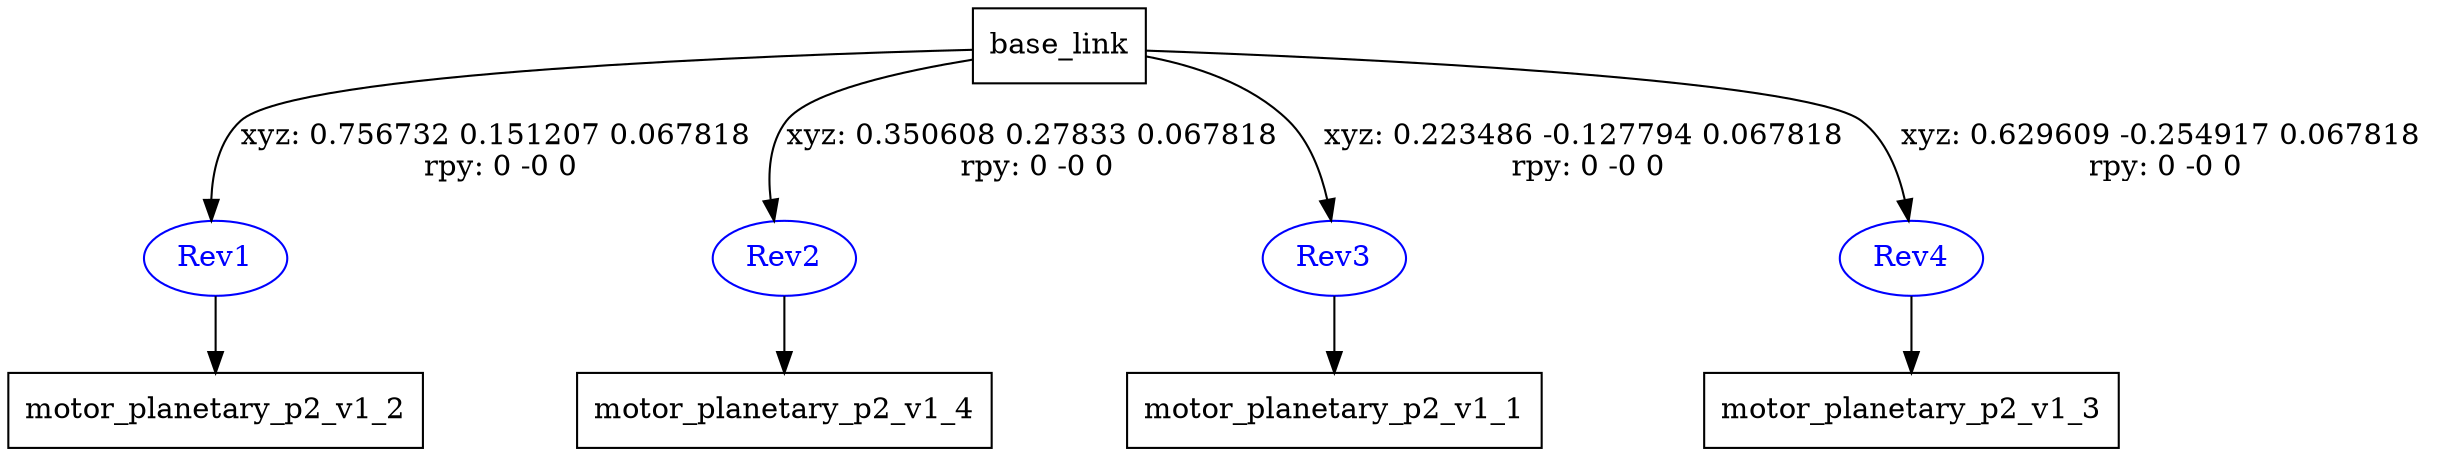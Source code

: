 digraph G {
node [shape=box];
"base_link" [label="base_link"];
"motor_planetary_p2_v1_2" [label="motor_planetary_p2_v1_2"];
"motor_planetary_p2_v1_4" [label="motor_planetary_p2_v1_4"];
"motor_planetary_p2_v1_1" [label="motor_planetary_p2_v1_1"];
"motor_planetary_p2_v1_3" [label="motor_planetary_p2_v1_3"];
node [shape=ellipse, color=blue, fontcolor=blue];
"base_link" -> "Rev1" [label="xyz: 0.756732 0.151207 0.067818 \nrpy: 0 -0 0"]
"Rev1" -> "motor_planetary_p2_v1_2"
"base_link" -> "Rev2" [label="xyz: 0.350608 0.27833 0.067818 \nrpy: 0 -0 0"]
"Rev2" -> "motor_planetary_p2_v1_4"
"base_link" -> "Rev3" [label="xyz: 0.223486 -0.127794 0.067818 \nrpy: 0 -0 0"]
"Rev3" -> "motor_planetary_p2_v1_1"
"base_link" -> "Rev4" [label="xyz: 0.629609 -0.254917 0.067818 \nrpy: 0 -0 0"]
"Rev4" -> "motor_planetary_p2_v1_3"
}
